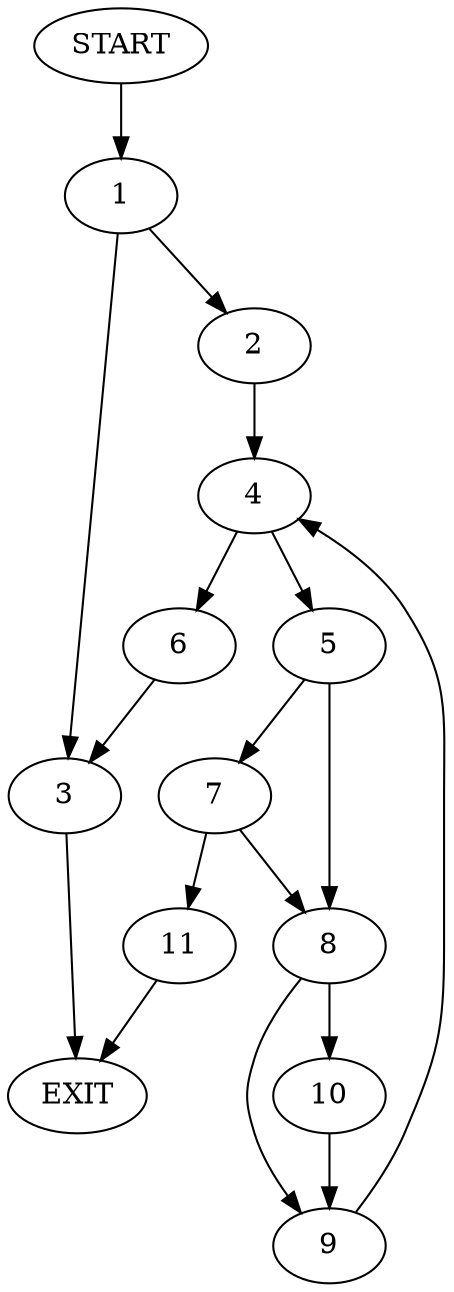 digraph {
0 [label="START"]
12 [label="EXIT"]
0 -> 1
1 -> 2
1 -> 3
2 -> 4
3 -> 12
4 -> 5
4 -> 6
6 -> 3
5 -> 7
5 -> 8
8 -> 9
8 -> 10
7 -> 11
7 -> 8
11 -> 12
9 -> 4
10 -> 9
}
